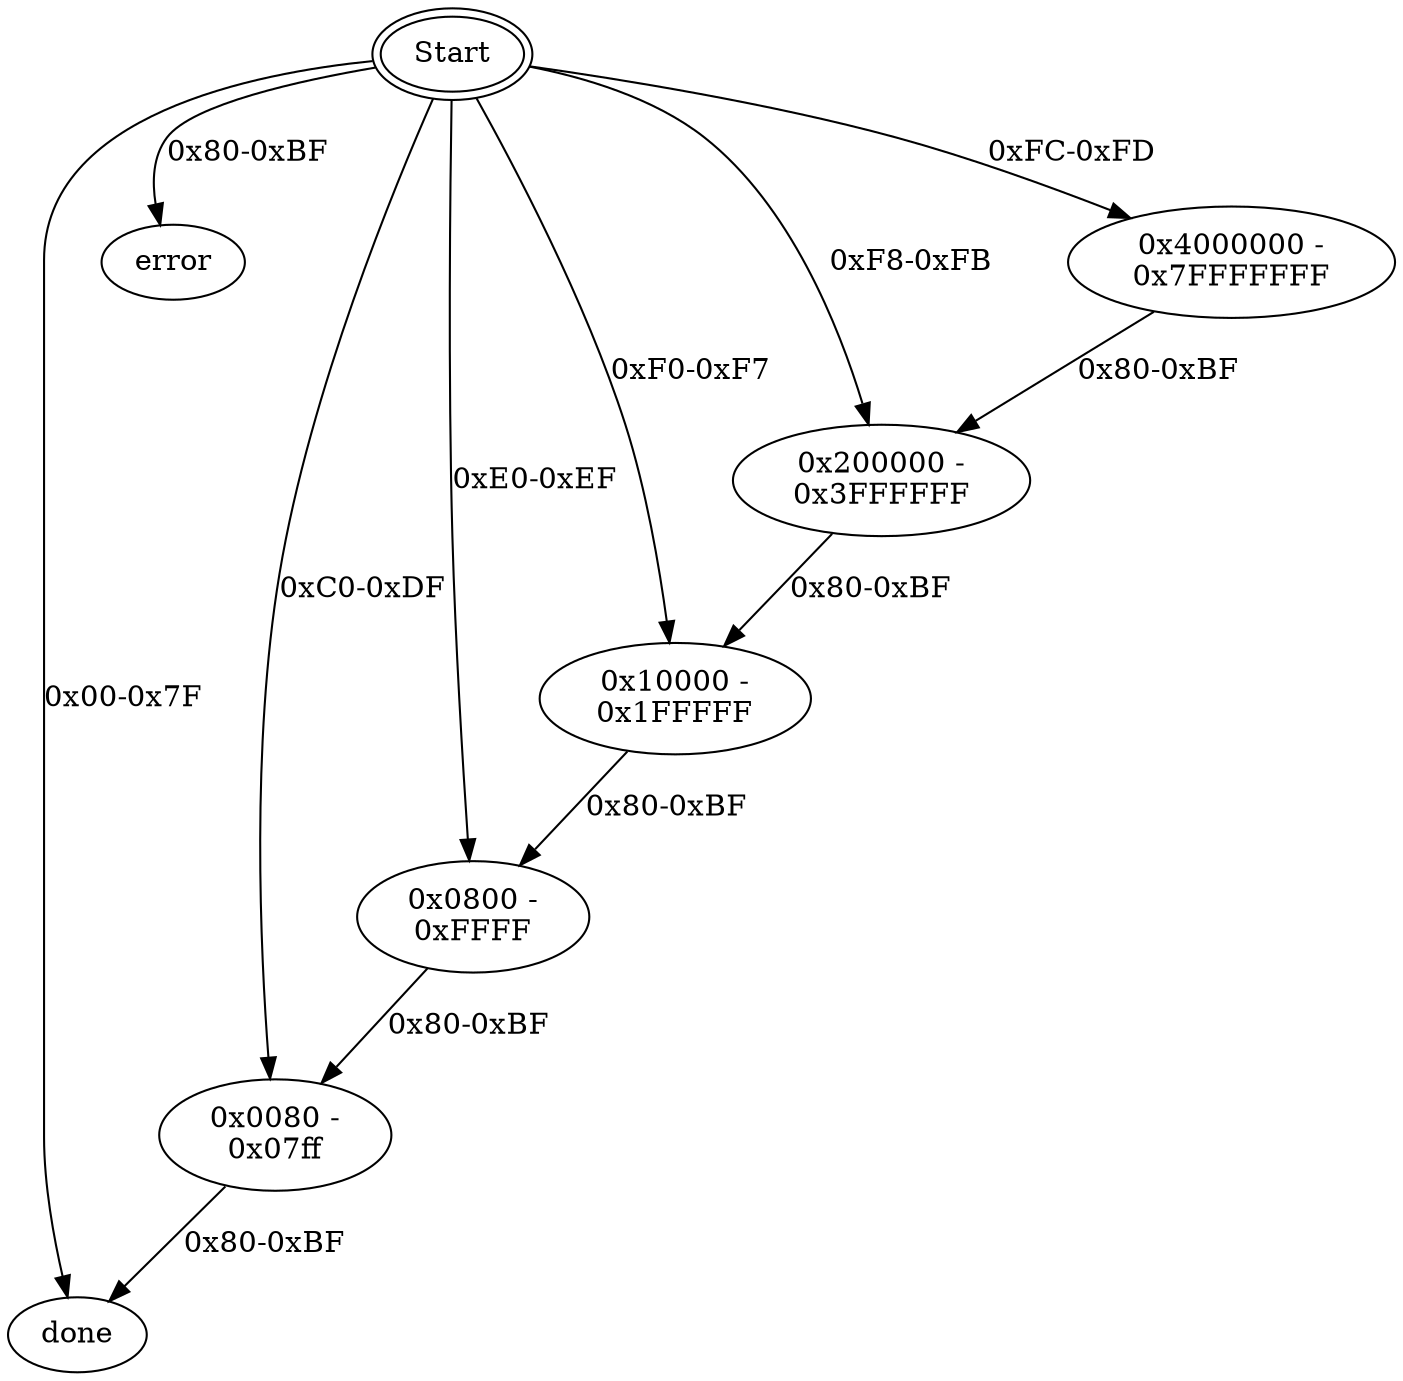 digraph Input {
	Start -> done [label="0x00-0x7F"]

 	Start -> error [label="0x80-0xBF"]

	Start -> one_byte [label="0xC0-0xDF"]

	Start -> two_bytes [label="0xE0-0xEF"]

	Start -> three_bytes [label="0xF0-0xF7"]

	Start -> four_bytes [label="0xF8-0xFB"]

	Start -> five_bytes [label="0xFC-0xFD"]
	five_bytes -> four_bytes [label="0x80-0xBF"]
	four_bytes -> three_bytes [label="0x80-0xBF"]
	three_bytes -> two_bytes [label="0x80-0xBF"]
	two_bytes -> one_byte [label="0x80-0xBF"]
	one_byte -> done [label="0x80-0xBF"]

	Start [peripheries=2]
	five_bytes [label="0x4000000 -\n0x7FFFFFFF"]
	four_bytes [label="0x200000 -\n0x3FFFFFF"]
	three_bytes [label="0x10000 -\n0x1FFFFF"]
	two_bytes [label="0x0800 -\n0xFFFF"]
	one_byte [label="0x0080 -\n0x07ff"]
}
